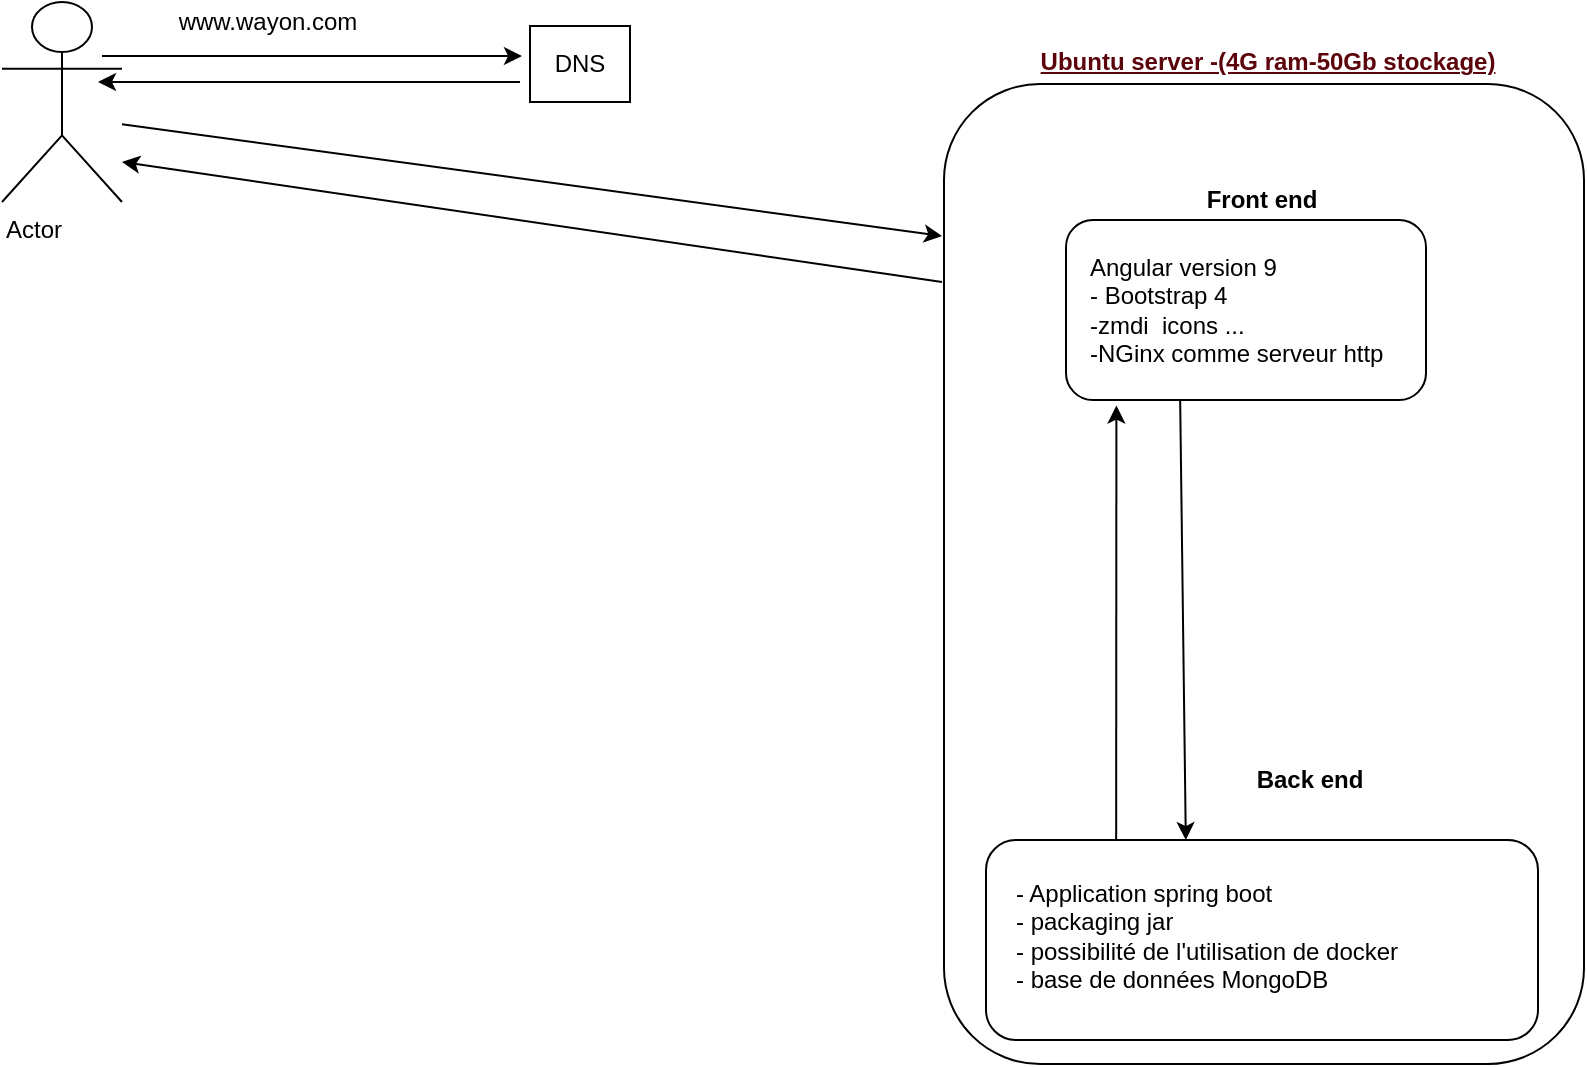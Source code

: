 <mxfile version="14.6.9" type="github">
  <diagram id="HBvTLtwZ1KGbcm09aiui" name="Page-1">
    <mxGraphModel dx="1038" dy="588" grid="1" gridSize="10" guides="1" tooltips="1" connect="1" arrows="1" fold="1" page="1" pageScale="1" pageWidth="827" pageHeight="1169" math="0" shadow="0">
      <root>
        <mxCell id="0" />
        <mxCell id="1" parent="0" />
        <mxCell id="TQID2nPI-zpPXozI36MZ-1" value="Angular version 9&lt;br&gt;- Bootstrap 4&lt;br&gt;-zmdi&amp;nbsp; icons ...&lt;br&gt;-NGinx comme serveur http" style="rounded=1;whiteSpace=wrap;html=1;align=left;spacing=12;" vertex="1" parent="1">
          <mxGeometry x="542" y="119" width="180" height="90" as="geometry" />
        </mxCell>
        <mxCell id="TQID2nPI-zpPXozI36MZ-2" value="Front end" style="text;html=1;strokeColor=none;fillColor=none;align=center;verticalAlign=middle;whiteSpace=wrap;rounded=0;fontStyle=1" vertex="1" parent="1">
          <mxGeometry x="595" y="99" width="90" height="20" as="geometry" />
        </mxCell>
        <mxCell id="TQID2nPI-zpPXozI36MZ-3" value="- Application spring boot&lt;br&gt;- packaging jar&amp;nbsp;&lt;br&gt;- possibilité de l&#39;utilisation de docker&lt;br&gt;- base de données MongoDB" style="rounded=1;whiteSpace=wrap;html=1;align=left;spacingTop=0;spacing=15;verticalAlign=top;" vertex="1" parent="1">
          <mxGeometry x="502" y="429" width="276" height="100" as="geometry" />
        </mxCell>
        <mxCell id="TQID2nPI-zpPXozI36MZ-5" value="Back end" style="text;html=1;strokeColor=none;fillColor=none;align=center;verticalAlign=middle;whiteSpace=wrap;rounded=0;fontStyle=1" vertex="1" parent="1">
          <mxGeometry x="619" y="389" width="90" height="20" as="geometry" />
        </mxCell>
        <mxCell id="TQID2nPI-zpPXozI36MZ-7" value="Actor" style="shape=umlActor;verticalLabelPosition=bottom;verticalAlign=top;html=1;outlineConnect=0;align=left;" vertex="1" parent="1">
          <mxGeometry x="10" y="10" width="60" height="100" as="geometry" />
        </mxCell>
        <mxCell id="TQID2nPI-zpPXozI36MZ-9" value="DNS" style="rounded=0;whiteSpace=wrap;html=1;align=center;" vertex="1" parent="1">
          <mxGeometry x="274" y="22" width="50" height="38" as="geometry" />
        </mxCell>
        <mxCell id="TQID2nPI-zpPXozI36MZ-11" value="" style="endArrow=classic;html=1;" edge="1" parent="1">
          <mxGeometry width="50" height="50" relative="1" as="geometry">
            <mxPoint x="60" y="37" as="sourcePoint" />
            <mxPoint x="270" y="37" as="targetPoint" />
          </mxGeometry>
        </mxCell>
        <mxCell id="TQID2nPI-zpPXozI36MZ-13" value="www.wayon.com" style="text;html=1;strokeColor=none;fillColor=none;align=center;verticalAlign=middle;whiteSpace=wrap;rounded=0;" vertex="1" parent="1">
          <mxGeometry x="123" y="10" width="40" height="20" as="geometry" />
        </mxCell>
        <mxCell id="TQID2nPI-zpPXozI36MZ-17" value="" style="endArrow=classic;html=1;" edge="1" parent="1">
          <mxGeometry width="50" height="50" relative="1" as="geometry">
            <mxPoint x="269" y="50" as="sourcePoint" />
            <mxPoint x="58" y="50" as="targetPoint" />
          </mxGeometry>
        </mxCell>
        <mxCell id="TQID2nPI-zpPXozI36MZ-18" value="" style="endArrow=classic;html=1;" edge="1" parent="1">
          <mxGeometry width="50" height="50" relative="1" as="geometry">
            <mxPoint x="70" y="71.091" as="sourcePoint" />
            <mxPoint x="480" y="127" as="targetPoint" />
          </mxGeometry>
        </mxCell>
        <mxCell id="TQID2nPI-zpPXozI36MZ-19" value="" style="endArrow=classic;html=1;entryX=0.362;entryY=0;entryDx=0;entryDy=0;entryPerimeter=0;exitX=0.344;exitY=0.224;exitDx=0;exitDy=0;exitPerimeter=0;" edge="1" parent="1" target="TQID2nPI-zpPXozI36MZ-3">
          <mxGeometry width="50" height="50" relative="1" as="geometry">
            <mxPoint x="599.08" y="208.76" as="sourcePoint" />
            <mxPoint x="889" y="239" as="targetPoint" />
          </mxGeometry>
        </mxCell>
        <mxCell id="TQID2nPI-zpPXozI36MZ-20" value="" style="endArrow=classic;html=1;entryX=0.14;entryY=1.031;entryDx=0;entryDy=0;entryPerimeter=0;exitX=0.244;exitY=0.673;exitDx=0;exitDy=0;exitPerimeter=0;" edge="1" parent="1" target="TQID2nPI-zpPXozI36MZ-1">
          <mxGeometry width="50" height="50" relative="1" as="geometry">
            <mxPoint x="567.08" y="428.77" as="sourcePoint" />
            <mxPoint x="867" y="249" as="targetPoint" />
          </mxGeometry>
        </mxCell>
        <mxCell id="TQID2nPI-zpPXozI36MZ-21" value="" style="endArrow=classic;html=1;" edge="1" parent="1">
          <mxGeometry width="50" height="50" relative="1" as="geometry">
            <mxPoint x="480" y="150" as="sourcePoint" />
            <mxPoint x="70" y="90" as="targetPoint" />
          </mxGeometry>
        </mxCell>
        <mxCell id="TQID2nPI-zpPXozI36MZ-22" value="" style="rounded=1;whiteSpace=wrap;html=1;align=center;fillColor=none;" vertex="1" parent="1">
          <mxGeometry x="481" y="51" width="320" height="490" as="geometry" />
        </mxCell>
        <mxCell id="TQID2nPI-zpPXozI36MZ-24" value="Ubuntu server -(4G ram-50Gb stockage)" style="text;html=1;strokeColor=none;fillColor=none;align=center;verticalAlign=middle;whiteSpace=wrap;rounded=0;fontStyle=5;fontColor=#5C040C;" vertex="1" parent="1">
          <mxGeometry x="508" y="30" width="270" height="20" as="geometry" />
        </mxCell>
      </root>
    </mxGraphModel>
  </diagram>
</mxfile>
